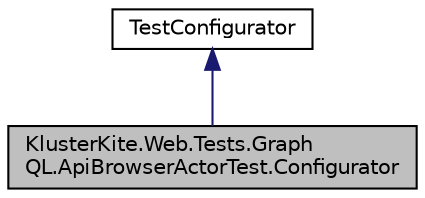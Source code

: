 digraph "KlusterKite.Web.Tests.GraphQL.ApiBrowserActorTest.Configurator"
{
  edge [fontname="Helvetica",fontsize="10",labelfontname="Helvetica",labelfontsize="10"];
  node [fontname="Helvetica",fontsize="10",shape=record];
  Node0 [label="KlusterKite.Web.Tests.Graph\lQL.ApiBrowserActorTest.Configurator",height=0.2,width=0.4,color="black", fillcolor="grey75", style="filled", fontcolor="black"];
  Node1 -> Node0 [dir="back",color="midnightblue",fontsize="10",style="solid",fontname="Helvetica"];
  Node1 [label="TestConfigurator",height=0.2,width=0.4,color="black", fillcolor="white", style="filled",URL="$class_kluster_kite_1_1_core_1_1_test_kit_1_1_test_configurator.html",tooltip="Configures base data for tests. Such as Akka config and list of used installers "];
}
